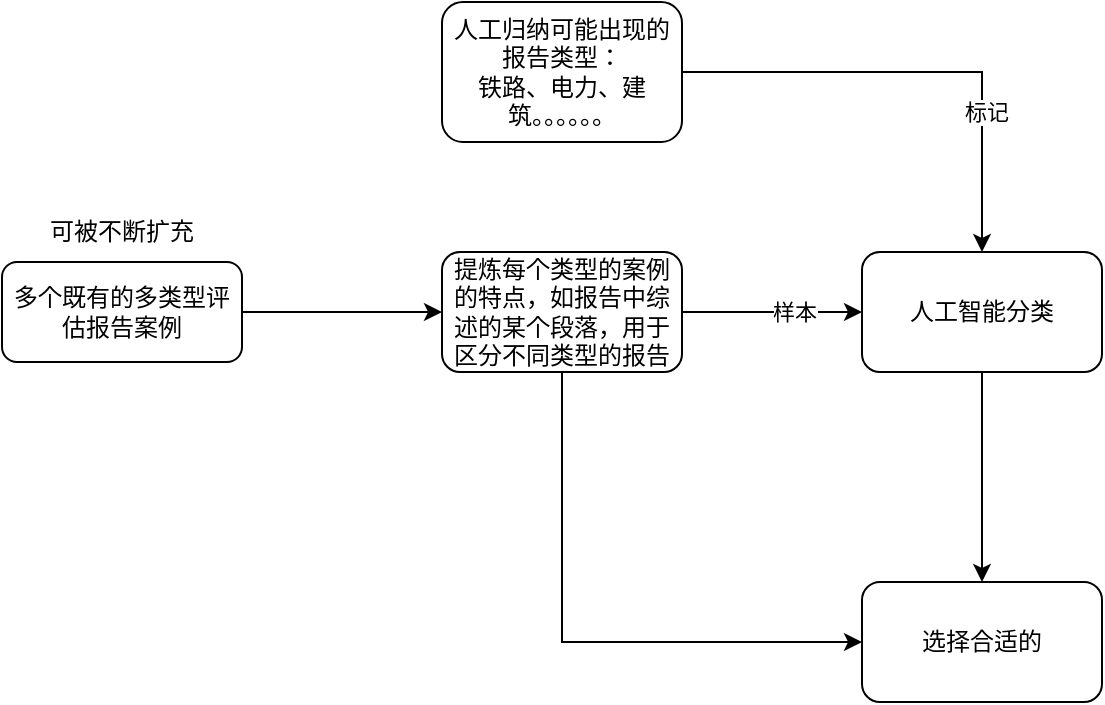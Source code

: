 <mxfile version="21.6.8" type="github">
  <diagram name="第 1 页" id="6-zEqWDLABRJ-0VvF1WF">
    <mxGraphModel dx="1434" dy="730" grid="1" gridSize="10" guides="1" tooltips="1" connect="1" arrows="1" fold="1" page="1" pageScale="1" pageWidth="850" pageHeight="1100" math="0" shadow="0">
      <root>
        <mxCell id="0" />
        <mxCell id="1" parent="0" />
        <mxCell id="fpNSDFRgm4avGdtvMv96-3" style="edgeStyle=orthogonalEdgeStyle;rounded=0;orthogonalLoop=1;jettySize=auto;html=1;" edge="1" parent="1" source="fpNSDFRgm4avGdtvMv96-1" target="fpNSDFRgm4avGdtvMv96-2">
          <mxGeometry relative="1" as="geometry" />
        </mxCell>
        <mxCell id="fpNSDFRgm4avGdtvMv96-1" value="多个既有的多类型评估报告案例" style="rounded=1;whiteSpace=wrap;html=1;" vertex="1" parent="1">
          <mxGeometry x="40" y="230" width="120" height="50" as="geometry" />
        </mxCell>
        <mxCell id="fpNSDFRgm4avGdtvMv96-9" style="edgeStyle=orthogonalEdgeStyle;rounded=0;orthogonalLoop=1;jettySize=auto;html=1;" edge="1" parent="1" source="fpNSDFRgm4avGdtvMv96-2" target="fpNSDFRgm4avGdtvMv96-6">
          <mxGeometry relative="1" as="geometry" />
        </mxCell>
        <mxCell id="fpNSDFRgm4avGdtvMv96-10" value="样本" style="edgeLabel;html=1;align=center;verticalAlign=middle;resizable=0;points=[];" vertex="1" connectable="0" parent="fpNSDFRgm4avGdtvMv96-9">
          <mxGeometry x="0.244" relative="1" as="geometry">
            <mxPoint as="offset" />
          </mxGeometry>
        </mxCell>
        <mxCell id="fpNSDFRgm4avGdtvMv96-12" style="edgeStyle=orthogonalEdgeStyle;rounded=0;orthogonalLoop=1;jettySize=auto;html=1;entryX=0;entryY=0.5;entryDx=0;entryDy=0;exitX=0.5;exitY=1;exitDx=0;exitDy=0;" edge="1" parent="1" source="fpNSDFRgm4avGdtvMv96-2" target="fpNSDFRgm4avGdtvMv96-11">
          <mxGeometry relative="1" as="geometry" />
        </mxCell>
        <mxCell id="fpNSDFRgm4avGdtvMv96-2" value="提炼每个类型的案例的特点，如报告中综述的某个段落，用于区分不同类型的报告" style="rounded=1;whiteSpace=wrap;html=1;" vertex="1" parent="1">
          <mxGeometry x="260" y="225" width="120" height="60" as="geometry" />
        </mxCell>
        <mxCell id="fpNSDFRgm4avGdtvMv96-7" style="edgeStyle=orthogonalEdgeStyle;rounded=0;orthogonalLoop=1;jettySize=auto;html=1;" edge="1" parent="1" source="fpNSDFRgm4avGdtvMv96-4" target="fpNSDFRgm4avGdtvMv96-6">
          <mxGeometry relative="1" as="geometry" />
        </mxCell>
        <mxCell id="fpNSDFRgm4avGdtvMv96-8" value="标记" style="edgeLabel;html=1;align=center;verticalAlign=middle;resizable=0;points=[];" vertex="1" connectable="0" parent="fpNSDFRgm4avGdtvMv96-7">
          <mxGeometry x="0.417" y="2" relative="1" as="geometry">
            <mxPoint as="offset" />
          </mxGeometry>
        </mxCell>
        <mxCell id="fpNSDFRgm4avGdtvMv96-4" value="&lt;div&gt;人工归纳可能出现的报告类型：&lt;/div&gt;&lt;div&gt;铁路、电力、建筑。。。。。。&lt;br&gt;&lt;/div&gt;" style="rounded=1;whiteSpace=wrap;html=1;" vertex="1" parent="1">
          <mxGeometry x="260" y="100" width="120" height="70" as="geometry" />
        </mxCell>
        <mxCell id="fpNSDFRgm4avGdtvMv96-5" value="可被不断扩充" style="text;html=1;strokeColor=none;fillColor=none;align=center;verticalAlign=middle;whiteSpace=wrap;rounded=0;" vertex="1" parent="1">
          <mxGeometry x="40" y="200" width="120" height="30" as="geometry" />
        </mxCell>
        <mxCell id="fpNSDFRgm4avGdtvMv96-13" style="edgeStyle=orthogonalEdgeStyle;rounded=0;orthogonalLoop=1;jettySize=auto;html=1;" edge="1" parent="1" source="fpNSDFRgm4avGdtvMv96-6" target="fpNSDFRgm4avGdtvMv96-11">
          <mxGeometry relative="1" as="geometry" />
        </mxCell>
        <mxCell id="fpNSDFRgm4avGdtvMv96-6" value="人工智能分类" style="rounded=1;whiteSpace=wrap;html=1;" vertex="1" parent="1">
          <mxGeometry x="470" y="225" width="120" height="60" as="geometry" />
        </mxCell>
        <mxCell id="fpNSDFRgm4avGdtvMv96-11" value="选择合适的" style="rounded=1;whiteSpace=wrap;html=1;" vertex="1" parent="1">
          <mxGeometry x="470" y="390" width="120" height="60" as="geometry" />
        </mxCell>
      </root>
    </mxGraphModel>
  </diagram>
</mxfile>
